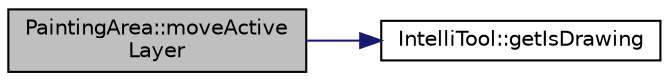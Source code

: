 digraph "PaintingArea::moveActiveLayer"
{
 // LATEX_PDF_SIZE
  edge [fontname="Helvetica",fontsize="10",labelfontname="Helvetica",labelfontsize="10"];
  node [fontname="Helvetica",fontsize="10",shape=record];
  rankdir="LR";
  Node1 [label="PaintingArea::moveActive\lLayer",height=0.2,width=0.4,color="black", fillcolor="grey75", style="filled", fontcolor="black",tooltip="The moveActiveLayer moves the active layer to a specific position in the layer stack."];
  Node1 -> Node2 [color="midnightblue",fontsize="10",style="solid",fontname="Helvetica"];
  Node2 [label="IntelliTool::getIsDrawing",height=0.2,width=0.4,color="black", fillcolor="white", style="filled",URL="$class_intelli_tool.html#a0020fad2e26315d5c4d96dbc95d1dceb",tooltip=" "];
}
